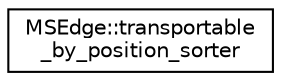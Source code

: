 digraph "Graphical Class Hierarchy"
{
  edge [fontname="Helvetica",fontsize="10",labelfontname="Helvetica",labelfontsize="10"];
  node [fontname="Helvetica",fontsize="10",shape=record];
  rankdir="LR";
  Node0 [label="MSEdge::transportable\l_by_position_sorter",height=0.2,width=0.4,color="black", fillcolor="white", style="filled",URL="$de/df6/class_m_s_edge_1_1transportable__by__position__sorter.html",tooltip="Sorts transportables by their positions. "];
}
